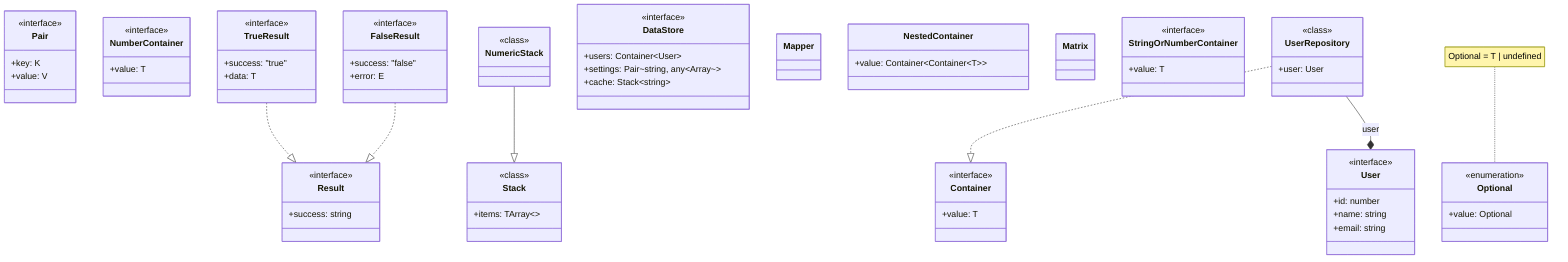 classDiagram
  %% Legend
  %% --|> : Inheritance (extends)
  %% ..|> : Implementation (implements)
  %% --* : Composition (has/contains)
  %% -- : Association

  class Container {
    <<interface>>
    +value: T
  }

  class Pair {
    <<interface>>
    +key: K
    +value: V
  }

  class NumberContainer {
    <<interface>>
    +value: T
  }

  class Result {
    <<interface>>
    +success: string
  }

  class TrueResult {
    <<interface>>
    +success: "true"
    +data: T
  }

  class FalseResult {
    <<interface>>
    +success: "false"
    +error: E
  }

  class Optional {
    <<enumeration>>
    +value: Optional
  }

  class Stack {
    <<class>>
    +items: TArray~~
  }

  class NumericStack {
    <<class>>
  }

  class DataStore {
    <<interface>>
    +users: Container~User~
    +settings: Pair~string, any~Array~~
    +cache: Stack~string~
  }

  class User {
    <<interface>>
    +id: number
    +name: string
    +email: string
  }

  class Mapper {
  }

  class NestedContainer {
    +value: Container~Container~T~~
  }

  class Matrix {
  }

  class StringOrNumberContainer {
    <<interface>>
    +value: T
  }

  class UserRepository {
    <<class>>
    +user: User
  }

  TrueResult ..|> Result
  FalseResult ..|> Result
  NumericStack --|> Stack
  UserRepository ..|> Container
  UserRepository --* User : user

  note for Optional "Optional = T | undefined"